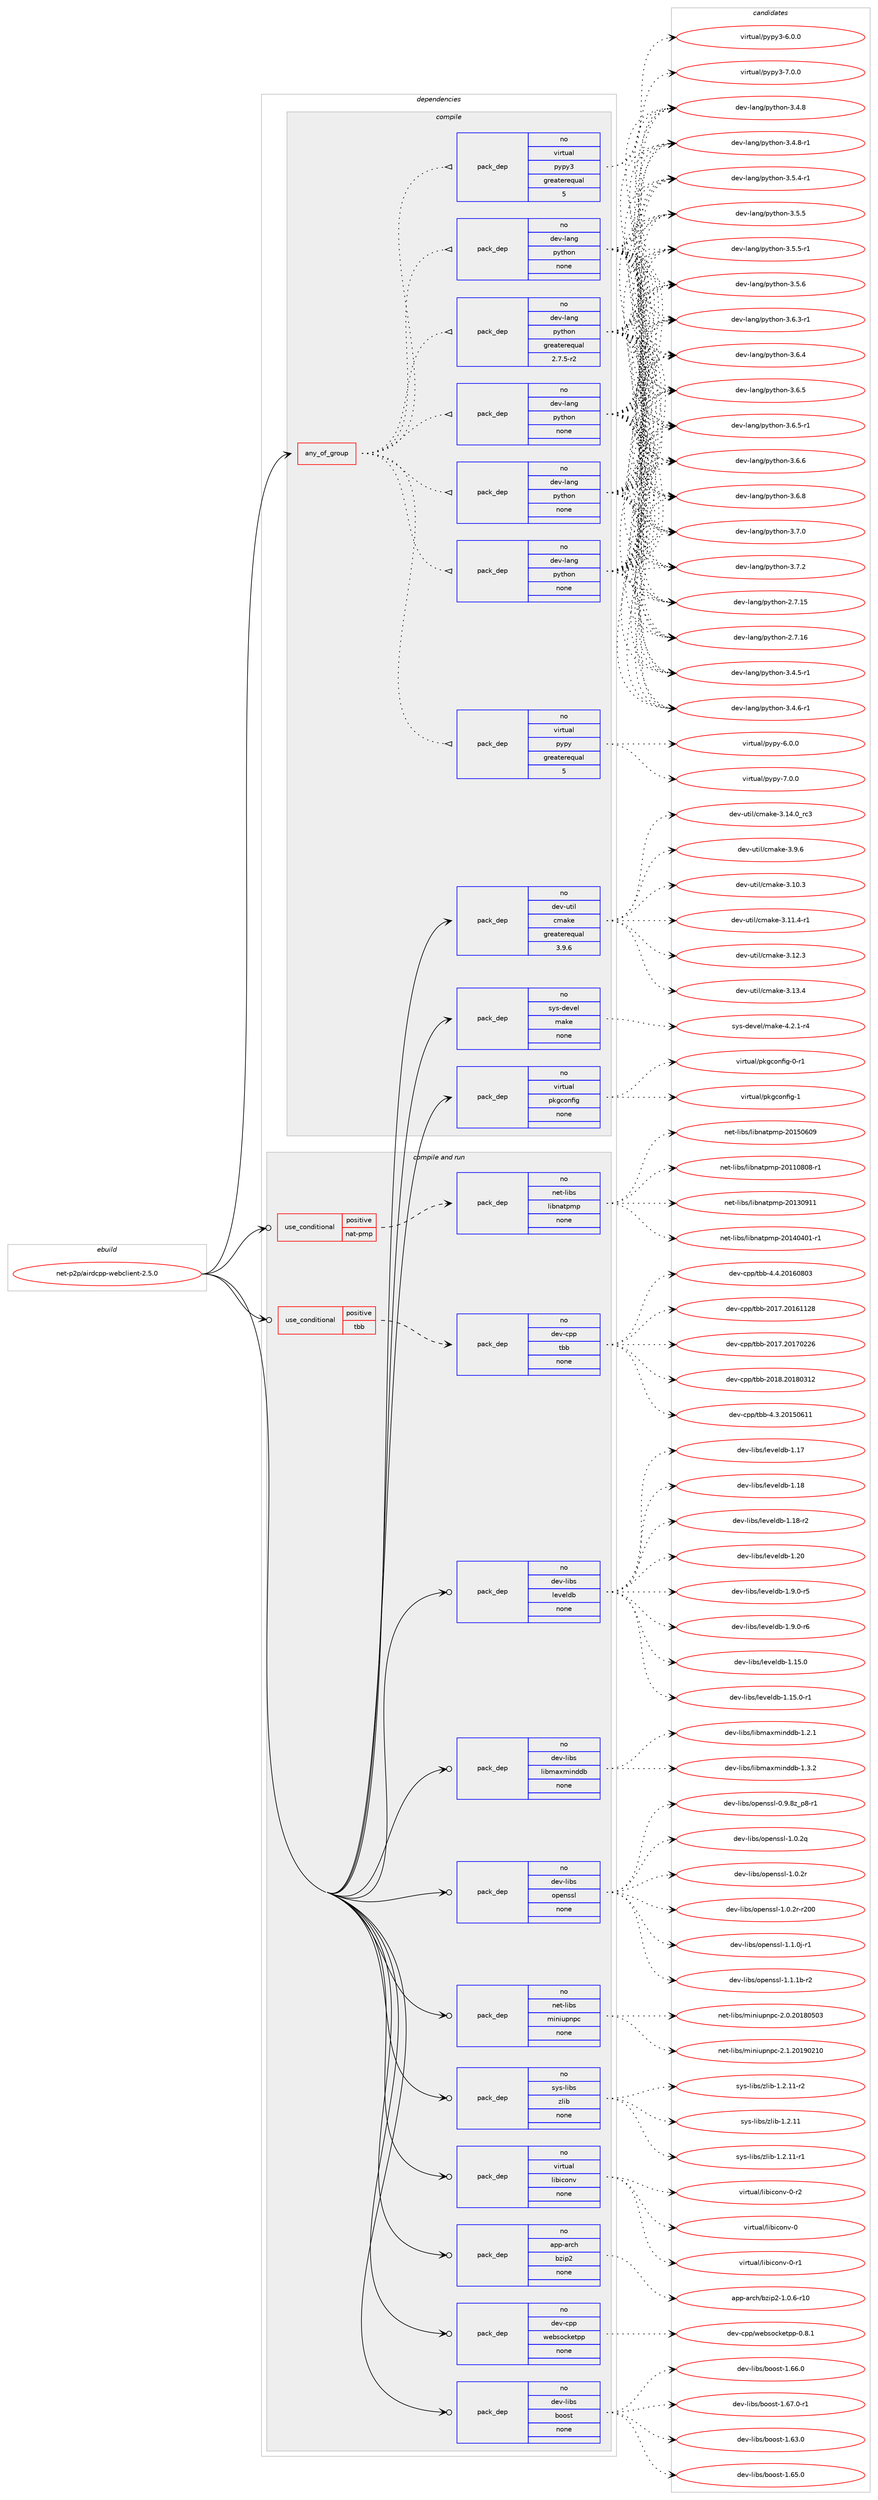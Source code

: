 digraph prolog {

# *************
# Graph options
# *************

newrank=true;
concentrate=true;
compound=true;
graph [rankdir=LR,fontname=Helvetica,fontsize=10,ranksep=1.5];#, ranksep=2.5, nodesep=0.2];
edge  [arrowhead=vee];
node  [fontname=Helvetica,fontsize=10];

# **********
# The ebuild
# **********

subgraph cluster_leftcol {
color=gray;
rank=same;
label=<<i>ebuild</i>>;
id [label="net-p2p/airdcpp-webclient-2.5.0", color=red, width=4, href="../net-p2p/airdcpp-webclient-2.5.0.svg"];
}

# ****************
# The dependencies
# ****************

subgraph cluster_midcol {
color=gray;
label=<<i>dependencies</i>>;
subgraph cluster_compile {
fillcolor="#eeeeee";
style=filled;
label=<<i>compile</i>>;
subgraph any26532 {
dependency1674932 [label=<<TABLE BORDER="0" CELLBORDER="1" CELLSPACING="0" CELLPADDING="4"><TR><TD CELLPADDING="10">any_of_group</TD></TR></TABLE>>, shape=none, color=red];subgraph pack1197685 {
dependency1674933 [label=<<TABLE BORDER="0" CELLBORDER="1" CELLSPACING="0" CELLPADDING="4" WIDTH="220"><TR><TD ROWSPAN="6" CELLPADDING="30">pack_dep</TD></TR><TR><TD WIDTH="110">no</TD></TR><TR><TD>dev-lang</TD></TR><TR><TD>python</TD></TR><TR><TD>none</TD></TR><TR><TD></TD></TR></TABLE>>, shape=none, color=blue];
}
dependency1674932:e -> dependency1674933:w [weight=20,style="dotted",arrowhead="oinv"];
subgraph pack1197686 {
dependency1674934 [label=<<TABLE BORDER="0" CELLBORDER="1" CELLSPACING="0" CELLPADDING="4" WIDTH="220"><TR><TD ROWSPAN="6" CELLPADDING="30">pack_dep</TD></TR><TR><TD WIDTH="110">no</TD></TR><TR><TD>dev-lang</TD></TR><TR><TD>python</TD></TR><TR><TD>none</TD></TR><TR><TD></TD></TR></TABLE>>, shape=none, color=blue];
}
dependency1674932:e -> dependency1674934:w [weight=20,style="dotted",arrowhead="oinv"];
subgraph pack1197687 {
dependency1674935 [label=<<TABLE BORDER="0" CELLBORDER="1" CELLSPACING="0" CELLPADDING="4" WIDTH="220"><TR><TD ROWSPAN="6" CELLPADDING="30">pack_dep</TD></TR><TR><TD WIDTH="110">no</TD></TR><TR><TD>dev-lang</TD></TR><TR><TD>python</TD></TR><TR><TD>none</TD></TR><TR><TD></TD></TR></TABLE>>, shape=none, color=blue];
}
dependency1674932:e -> dependency1674935:w [weight=20,style="dotted",arrowhead="oinv"];
subgraph pack1197688 {
dependency1674936 [label=<<TABLE BORDER="0" CELLBORDER="1" CELLSPACING="0" CELLPADDING="4" WIDTH="220"><TR><TD ROWSPAN="6" CELLPADDING="30">pack_dep</TD></TR><TR><TD WIDTH="110">no</TD></TR><TR><TD>dev-lang</TD></TR><TR><TD>python</TD></TR><TR><TD>none</TD></TR><TR><TD></TD></TR></TABLE>>, shape=none, color=blue];
}
dependency1674932:e -> dependency1674936:w [weight=20,style="dotted",arrowhead="oinv"];
subgraph pack1197689 {
dependency1674937 [label=<<TABLE BORDER="0" CELLBORDER="1" CELLSPACING="0" CELLPADDING="4" WIDTH="220"><TR><TD ROWSPAN="6" CELLPADDING="30">pack_dep</TD></TR><TR><TD WIDTH="110">no</TD></TR><TR><TD>dev-lang</TD></TR><TR><TD>python</TD></TR><TR><TD>greaterequal</TD></TR><TR><TD>2.7.5-r2</TD></TR></TABLE>>, shape=none, color=blue];
}
dependency1674932:e -> dependency1674937:w [weight=20,style="dotted",arrowhead="oinv"];
subgraph pack1197690 {
dependency1674938 [label=<<TABLE BORDER="0" CELLBORDER="1" CELLSPACING="0" CELLPADDING="4" WIDTH="220"><TR><TD ROWSPAN="6" CELLPADDING="30">pack_dep</TD></TR><TR><TD WIDTH="110">no</TD></TR><TR><TD>virtual</TD></TR><TR><TD>pypy3</TD></TR><TR><TD>greaterequal</TD></TR><TR><TD>5</TD></TR></TABLE>>, shape=none, color=blue];
}
dependency1674932:e -> dependency1674938:w [weight=20,style="dotted",arrowhead="oinv"];
subgraph pack1197691 {
dependency1674939 [label=<<TABLE BORDER="0" CELLBORDER="1" CELLSPACING="0" CELLPADDING="4" WIDTH="220"><TR><TD ROWSPAN="6" CELLPADDING="30">pack_dep</TD></TR><TR><TD WIDTH="110">no</TD></TR><TR><TD>virtual</TD></TR><TR><TD>pypy</TD></TR><TR><TD>greaterequal</TD></TR><TR><TD>5</TD></TR></TABLE>>, shape=none, color=blue];
}
dependency1674932:e -> dependency1674939:w [weight=20,style="dotted",arrowhead="oinv"];
}
id:e -> dependency1674932:w [weight=20,style="solid",arrowhead="vee"];
subgraph pack1197692 {
dependency1674940 [label=<<TABLE BORDER="0" CELLBORDER="1" CELLSPACING="0" CELLPADDING="4" WIDTH="220"><TR><TD ROWSPAN="6" CELLPADDING="30">pack_dep</TD></TR><TR><TD WIDTH="110">no</TD></TR><TR><TD>dev-util</TD></TR><TR><TD>cmake</TD></TR><TR><TD>greaterequal</TD></TR><TR><TD>3.9.6</TD></TR></TABLE>>, shape=none, color=blue];
}
id:e -> dependency1674940:w [weight=20,style="solid",arrowhead="vee"];
subgraph pack1197693 {
dependency1674941 [label=<<TABLE BORDER="0" CELLBORDER="1" CELLSPACING="0" CELLPADDING="4" WIDTH="220"><TR><TD ROWSPAN="6" CELLPADDING="30">pack_dep</TD></TR><TR><TD WIDTH="110">no</TD></TR><TR><TD>sys-devel</TD></TR><TR><TD>make</TD></TR><TR><TD>none</TD></TR><TR><TD></TD></TR></TABLE>>, shape=none, color=blue];
}
id:e -> dependency1674941:w [weight=20,style="solid",arrowhead="vee"];
subgraph pack1197694 {
dependency1674942 [label=<<TABLE BORDER="0" CELLBORDER="1" CELLSPACING="0" CELLPADDING="4" WIDTH="220"><TR><TD ROWSPAN="6" CELLPADDING="30">pack_dep</TD></TR><TR><TD WIDTH="110">no</TD></TR><TR><TD>virtual</TD></TR><TR><TD>pkgconfig</TD></TR><TR><TD>none</TD></TR><TR><TD></TD></TR></TABLE>>, shape=none, color=blue];
}
id:e -> dependency1674942:w [weight=20,style="solid",arrowhead="vee"];
}
subgraph cluster_compileandrun {
fillcolor="#eeeeee";
style=filled;
label=<<i>compile and run</i>>;
subgraph cond449885 {
dependency1674943 [label=<<TABLE BORDER="0" CELLBORDER="1" CELLSPACING="0" CELLPADDING="4"><TR><TD ROWSPAN="3" CELLPADDING="10">use_conditional</TD></TR><TR><TD>positive</TD></TR><TR><TD>nat-pmp</TD></TR></TABLE>>, shape=none, color=red];
subgraph pack1197695 {
dependency1674944 [label=<<TABLE BORDER="0" CELLBORDER="1" CELLSPACING="0" CELLPADDING="4" WIDTH="220"><TR><TD ROWSPAN="6" CELLPADDING="30">pack_dep</TD></TR><TR><TD WIDTH="110">no</TD></TR><TR><TD>net-libs</TD></TR><TR><TD>libnatpmp</TD></TR><TR><TD>none</TD></TR><TR><TD></TD></TR></TABLE>>, shape=none, color=blue];
}
dependency1674943:e -> dependency1674944:w [weight=20,style="dashed",arrowhead="vee"];
}
id:e -> dependency1674943:w [weight=20,style="solid",arrowhead="odotvee"];
subgraph cond449886 {
dependency1674945 [label=<<TABLE BORDER="0" CELLBORDER="1" CELLSPACING="0" CELLPADDING="4"><TR><TD ROWSPAN="3" CELLPADDING="10">use_conditional</TD></TR><TR><TD>positive</TD></TR><TR><TD>tbb</TD></TR></TABLE>>, shape=none, color=red];
subgraph pack1197696 {
dependency1674946 [label=<<TABLE BORDER="0" CELLBORDER="1" CELLSPACING="0" CELLPADDING="4" WIDTH="220"><TR><TD ROWSPAN="6" CELLPADDING="30">pack_dep</TD></TR><TR><TD WIDTH="110">no</TD></TR><TR><TD>dev-cpp</TD></TR><TR><TD>tbb</TD></TR><TR><TD>none</TD></TR><TR><TD></TD></TR></TABLE>>, shape=none, color=blue];
}
dependency1674945:e -> dependency1674946:w [weight=20,style="dashed",arrowhead="vee"];
}
id:e -> dependency1674945:w [weight=20,style="solid",arrowhead="odotvee"];
subgraph pack1197697 {
dependency1674947 [label=<<TABLE BORDER="0" CELLBORDER="1" CELLSPACING="0" CELLPADDING="4" WIDTH="220"><TR><TD ROWSPAN="6" CELLPADDING="30">pack_dep</TD></TR><TR><TD WIDTH="110">no</TD></TR><TR><TD>app-arch</TD></TR><TR><TD>bzip2</TD></TR><TR><TD>none</TD></TR><TR><TD></TD></TR></TABLE>>, shape=none, color=blue];
}
id:e -> dependency1674947:w [weight=20,style="solid",arrowhead="odotvee"];
subgraph pack1197698 {
dependency1674948 [label=<<TABLE BORDER="0" CELLBORDER="1" CELLSPACING="0" CELLPADDING="4" WIDTH="220"><TR><TD ROWSPAN="6" CELLPADDING="30">pack_dep</TD></TR><TR><TD WIDTH="110">no</TD></TR><TR><TD>dev-cpp</TD></TR><TR><TD>websocketpp</TD></TR><TR><TD>none</TD></TR><TR><TD></TD></TR></TABLE>>, shape=none, color=blue];
}
id:e -> dependency1674948:w [weight=20,style="solid",arrowhead="odotvee"];
subgraph pack1197699 {
dependency1674949 [label=<<TABLE BORDER="0" CELLBORDER="1" CELLSPACING="0" CELLPADDING="4" WIDTH="220"><TR><TD ROWSPAN="6" CELLPADDING="30">pack_dep</TD></TR><TR><TD WIDTH="110">no</TD></TR><TR><TD>dev-libs</TD></TR><TR><TD>boost</TD></TR><TR><TD>none</TD></TR><TR><TD></TD></TR></TABLE>>, shape=none, color=blue];
}
id:e -> dependency1674949:w [weight=20,style="solid",arrowhead="odotvee"];
subgraph pack1197700 {
dependency1674950 [label=<<TABLE BORDER="0" CELLBORDER="1" CELLSPACING="0" CELLPADDING="4" WIDTH="220"><TR><TD ROWSPAN="6" CELLPADDING="30">pack_dep</TD></TR><TR><TD WIDTH="110">no</TD></TR><TR><TD>dev-libs</TD></TR><TR><TD>leveldb</TD></TR><TR><TD>none</TD></TR><TR><TD></TD></TR></TABLE>>, shape=none, color=blue];
}
id:e -> dependency1674950:w [weight=20,style="solid",arrowhead="odotvee"];
subgraph pack1197701 {
dependency1674951 [label=<<TABLE BORDER="0" CELLBORDER="1" CELLSPACING="0" CELLPADDING="4" WIDTH="220"><TR><TD ROWSPAN="6" CELLPADDING="30">pack_dep</TD></TR><TR><TD WIDTH="110">no</TD></TR><TR><TD>dev-libs</TD></TR><TR><TD>libmaxminddb</TD></TR><TR><TD>none</TD></TR><TR><TD></TD></TR></TABLE>>, shape=none, color=blue];
}
id:e -> dependency1674951:w [weight=20,style="solid",arrowhead="odotvee"];
subgraph pack1197702 {
dependency1674952 [label=<<TABLE BORDER="0" CELLBORDER="1" CELLSPACING="0" CELLPADDING="4" WIDTH="220"><TR><TD ROWSPAN="6" CELLPADDING="30">pack_dep</TD></TR><TR><TD WIDTH="110">no</TD></TR><TR><TD>dev-libs</TD></TR><TR><TD>openssl</TD></TR><TR><TD>none</TD></TR><TR><TD></TD></TR></TABLE>>, shape=none, color=blue];
}
id:e -> dependency1674952:w [weight=20,style="solid",arrowhead="odotvee"];
subgraph pack1197703 {
dependency1674953 [label=<<TABLE BORDER="0" CELLBORDER="1" CELLSPACING="0" CELLPADDING="4" WIDTH="220"><TR><TD ROWSPAN="6" CELLPADDING="30">pack_dep</TD></TR><TR><TD WIDTH="110">no</TD></TR><TR><TD>net-libs</TD></TR><TR><TD>miniupnpc</TD></TR><TR><TD>none</TD></TR><TR><TD></TD></TR></TABLE>>, shape=none, color=blue];
}
id:e -> dependency1674953:w [weight=20,style="solid",arrowhead="odotvee"];
subgraph pack1197704 {
dependency1674954 [label=<<TABLE BORDER="0" CELLBORDER="1" CELLSPACING="0" CELLPADDING="4" WIDTH="220"><TR><TD ROWSPAN="6" CELLPADDING="30">pack_dep</TD></TR><TR><TD WIDTH="110">no</TD></TR><TR><TD>sys-libs</TD></TR><TR><TD>zlib</TD></TR><TR><TD>none</TD></TR><TR><TD></TD></TR></TABLE>>, shape=none, color=blue];
}
id:e -> dependency1674954:w [weight=20,style="solid",arrowhead="odotvee"];
subgraph pack1197705 {
dependency1674955 [label=<<TABLE BORDER="0" CELLBORDER="1" CELLSPACING="0" CELLPADDING="4" WIDTH="220"><TR><TD ROWSPAN="6" CELLPADDING="30">pack_dep</TD></TR><TR><TD WIDTH="110">no</TD></TR><TR><TD>virtual</TD></TR><TR><TD>libiconv</TD></TR><TR><TD>none</TD></TR><TR><TD></TD></TR></TABLE>>, shape=none, color=blue];
}
id:e -> dependency1674955:w [weight=20,style="solid",arrowhead="odotvee"];
}
subgraph cluster_run {
fillcolor="#eeeeee";
style=filled;
label=<<i>run</i>>;
}
}

# **************
# The candidates
# **************

subgraph cluster_choices {
rank=same;
color=gray;
label=<<i>candidates</i>>;

subgraph choice1197685 {
color=black;
nodesep=1;
choice10010111845108971101034711212111610411111045504655464953 [label="dev-lang/python-2.7.15", color=red, width=4,href="../dev-lang/python-2.7.15.svg"];
choice10010111845108971101034711212111610411111045504655464954 [label="dev-lang/python-2.7.16", color=red, width=4,href="../dev-lang/python-2.7.16.svg"];
choice1001011184510897110103471121211161041111104551465246534511449 [label="dev-lang/python-3.4.5-r1", color=red, width=4,href="../dev-lang/python-3.4.5-r1.svg"];
choice1001011184510897110103471121211161041111104551465246544511449 [label="dev-lang/python-3.4.6-r1", color=red, width=4,href="../dev-lang/python-3.4.6-r1.svg"];
choice100101118451089711010347112121116104111110455146524656 [label="dev-lang/python-3.4.8", color=red, width=4,href="../dev-lang/python-3.4.8.svg"];
choice1001011184510897110103471121211161041111104551465246564511449 [label="dev-lang/python-3.4.8-r1", color=red, width=4,href="../dev-lang/python-3.4.8-r1.svg"];
choice1001011184510897110103471121211161041111104551465346524511449 [label="dev-lang/python-3.5.4-r1", color=red, width=4,href="../dev-lang/python-3.5.4-r1.svg"];
choice100101118451089711010347112121116104111110455146534653 [label="dev-lang/python-3.5.5", color=red, width=4,href="../dev-lang/python-3.5.5.svg"];
choice1001011184510897110103471121211161041111104551465346534511449 [label="dev-lang/python-3.5.5-r1", color=red, width=4,href="../dev-lang/python-3.5.5-r1.svg"];
choice100101118451089711010347112121116104111110455146534654 [label="dev-lang/python-3.5.6", color=red, width=4,href="../dev-lang/python-3.5.6.svg"];
choice1001011184510897110103471121211161041111104551465446514511449 [label="dev-lang/python-3.6.3-r1", color=red, width=4,href="../dev-lang/python-3.6.3-r1.svg"];
choice100101118451089711010347112121116104111110455146544652 [label="dev-lang/python-3.6.4", color=red, width=4,href="../dev-lang/python-3.6.4.svg"];
choice100101118451089711010347112121116104111110455146544653 [label="dev-lang/python-3.6.5", color=red, width=4,href="../dev-lang/python-3.6.5.svg"];
choice1001011184510897110103471121211161041111104551465446534511449 [label="dev-lang/python-3.6.5-r1", color=red, width=4,href="../dev-lang/python-3.6.5-r1.svg"];
choice100101118451089711010347112121116104111110455146544654 [label="dev-lang/python-3.6.6", color=red, width=4,href="../dev-lang/python-3.6.6.svg"];
choice100101118451089711010347112121116104111110455146544656 [label="dev-lang/python-3.6.8", color=red, width=4,href="../dev-lang/python-3.6.8.svg"];
choice100101118451089711010347112121116104111110455146554648 [label="dev-lang/python-3.7.0", color=red, width=4,href="../dev-lang/python-3.7.0.svg"];
choice100101118451089711010347112121116104111110455146554650 [label="dev-lang/python-3.7.2", color=red, width=4,href="../dev-lang/python-3.7.2.svg"];
dependency1674933:e -> choice10010111845108971101034711212111610411111045504655464953:w [style=dotted,weight="100"];
dependency1674933:e -> choice10010111845108971101034711212111610411111045504655464954:w [style=dotted,weight="100"];
dependency1674933:e -> choice1001011184510897110103471121211161041111104551465246534511449:w [style=dotted,weight="100"];
dependency1674933:e -> choice1001011184510897110103471121211161041111104551465246544511449:w [style=dotted,weight="100"];
dependency1674933:e -> choice100101118451089711010347112121116104111110455146524656:w [style=dotted,weight="100"];
dependency1674933:e -> choice1001011184510897110103471121211161041111104551465246564511449:w [style=dotted,weight="100"];
dependency1674933:e -> choice1001011184510897110103471121211161041111104551465346524511449:w [style=dotted,weight="100"];
dependency1674933:e -> choice100101118451089711010347112121116104111110455146534653:w [style=dotted,weight="100"];
dependency1674933:e -> choice1001011184510897110103471121211161041111104551465346534511449:w [style=dotted,weight="100"];
dependency1674933:e -> choice100101118451089711010347112121116104111110455146534654:w [style=dotted,weight="100"];
dependency1674933:e -> choice1001011184510897110103471121211161041111104551465446514511449:w [style=dotted,weight="100"];
dependency1674933:e -> choice100101118451089711010347112121116104111110455146544652:w [style=dotted,weight="100"];
dependency1674933:e -> choice100101118451089711010347112121116104111110455146544653:w [style=dotted,weight="100"];
dependency1674933:e -> choice1001011184510897110103471121211161041111104551465446534511449:w [style=dotted,weight="100"];
dependency1674933:e -> choice100101118451089711010347112121116104111110455146544654:w [style=dotted,weight="100"];
dependency1674933:e -> choice100101118451089711010347112121116104111110455146544656:w [style=dotted,weight="100"];
dependency1674933:e -> choice100101118451089711010347112121116104111110455146554648:w [style=dotted,weight="100"];
dependency1674933:e -> choice100101118451089711010347112121116104111110455146554650:w [style=dotted,weight="100"];
}
subgraph choice1197686 {
color=black;
nodesep=1;
choice10010111845108971101034711212111610411111045504655464953 [label="dev-lang/python-2.7.15", color=red, width=4,href="../dev-lang/python-2.7.15.svg"];
choice10010111845108971101034711212111610411111045504655464954 [label="dev-lang/python-2.7.16", color=red, width=4,href="../dev-lang/python-2.7.16.svg"];
choice1001011184510897110103471121211161041111104551465246534511449 [label="dev-lang/python-3.4.5-r1", color=red, width=4,href="../dev-lang/python-3.4.5-r1.svg"];
choice1001011184510897110103471121211161041111104551465246544511449 [label="dev-lang/python-3.4.6-r1", color=red, width=4,href="../dev-lang/python-3.4.6-r1.svg"];
choice100101118451089711010347112121116104111110455146524656 [label="dev-lang/python-3.4.8", color=red, width=4,href="../dev-lang/python-3.4.8.svg"];
choice1001011184510897110103471121211161041111104551465246564511449 [label="dev-lang/python-3.4.8-r1", color=red, width=4,href="../dev-lang/python-3.4.8-r1.svg"];
choice1001011184510897110103471121211161041111104551465346524511449 [label="dev-lang/python-3.5.4-r1", color=red, width=4,href="../dev-lang/python-3.5.4-r1.svg"];
choice100101118451089711010347112121116104111110455146534653 [label="dev-lang/python-3.5.5", color=red, width=4,href="../dev-lang/python-3.5.5.svg"];
choice1001011184510897110103471121211161041111104551465346534511449 [label="dev-lang/python-3.5.5-r1", color=red, width=4,href="../dev-lang/python-3.5.5-r1.svg"];
choice100101118451089711010347112121116104111110455146534654 [label="dev-lang/python-3.5.6", color=red, width=4,href="../dev-lang/python-3.5.6.svg"];
choice1001011184510897110103471121211161041111104551465446514511449 [label="dev-lang/python-3.6.3-r1", color=red, width=4,href="../dev-lang/python-3.6.3-r1.svg"];
choice100101118451089711010347112121116104111110455146544652 [label="dev-lang/python-3.6.4", color=red, width=4,href="../dev-lang/python-3.6.4.svg"];
choice100101118451089711010347112121116104111110455146544653 [label="dev-lang/python-3.6.5", color=red, width=4,href="../dev-lang/python-3.6.5.svg"];
choice1001011184510897110103471121211161041111104551465446534511449 [label="dev-lang/python-3.6.5-r1", color=red, width=4,href="../dev-lang/python-3.6.5-r1.svg"];
choice100101118451089711010347112121116104111110455146544654 [label="dev-lang/python-3.6.6", color=red, width=4,href="../dev-lang/python-3.6.6.svg"];
choice100101118451089711010347112121116104111110455146544656 [label="dev-lang/python-3.6.8", color=red, width=4,href="../dev-lang/python-3.6.8.svg"];
choice100101118451089711010347112121116104111110455146554648 [label="dev-lang/python-3.7.0", color=red, width=4,href="../dev-lang/python-3.7.0.svg"];
choice100101118451089711010347112121116104111110455146554650 [label="dev-lang/python-3.7.2", color=red, width=4,href="../dev-lang/python-3.7.2.svg"];
dependency1674934:e -> choice10010111845108971101034711212111610411111045504655464953:w [style=dotted,weight="100"];
dependency1674934:e -> choice10010111845108971101034711212111610411111045504655464954:w [style=dotted,weight="100"];
dependency1674934:e -> choice1001011184510897110103471121211161041111104551465246534511449:w [style=dotted,weight="100"];
dependency1674934:e -> choice1001011184510897110103471121211161041111104551465246544511449:w [style=dotted,weight="100"];
dependency1674934:e -> choice100101118451089711010347112121116104111110455146524656:w [style=dotted,weight="100"];
dependency1674934:e -> choice1001011184510897110103471121211161041111104551465246564511449:w [style=dotted,weight="100"];
dependency1674934:e -> choice1001011184510897110103471121211161041111104551465346524511449:w [style=dotted,weight="100"];
dependency1674934:e -> choice100101118451089711010347112121116104111110455146534653:w [style=dotted,weight="100"];
dependency1674934:e -> choice1001011184510897110103471121211161041111104551465346534511449:w [style=dotted,weight="100"];
dependency1674934:e -> choice100101118451089711010347112121116104111110455146534654:w [style=dotted,weight="100"];
dependency1674934:e -> choice1001011184510897110103471121211161041111104551465446514511449:w [style=dotted,weight="100"];
dependency1674934:e -> choice100101118451089711010347112121116104111110455146544652:w [style=dotted,weight="100"];
dependency1674934:e -> choice100101118451089711010347112121116104111110455146544653:w [style=dotted,weight="100"];
dependency1674934:e -> choice1001011184510897110103471121211161041111104551465446534511449:w [style=dotted,weight="100"];
dependency1674934:e -> choice100101118451089711010347112121116104111110455146544654:w [style=dotted,weight="100"];
dependency1674934:e -> choice100101118451089711010347112121116104111110455146544656:w [style=dotted,weight="100"];
dependency1674934:e -> choice100101118451089711010347112121116104111110455146554648:w [style=dotted,weight="100"];
dependency1674934:e -> choice100101118451089711010347112121116104111110455146554650:w [style=dotted,weight="100"];
}
subgraph choice1197687 {
color=black;
nodesep=1;
choice10010111845108971101034711212111610411111045504655464953 [label="dev-lang/python-2.7.15", color=red, width=4,href="../dev-lang/python-2.7.15.svg"];
choice10010111845108971101034711212111610411111045504655464954 [label="dev-lang/python-2.7.16", color=red, width=4,href="../dev-lang/python-2.7.16.svg"];
choice1001011184510897110103471121211161041111104551465246534511449 [label="dev-lang/python-3.4.5-r1", color=red, width=4,href="../dev-lang/python-3.4.5-r1.svg"];
choice1001011184510897110103471121211161041111104551465246544511449 [label="dev-lang/python-3.4.6-r1", color=red, width=4,href="../dev-lang/python-3.4.6-r1.svg"];
choice100101118451089711010347112121116104111110455146524656 [label="dev-lang/python-3.4.8", color=red, width=4,href="../dev-lang/python-3.4.8.svg"];
choice1001011184510897110103471121211161041111104551465246564511449 [label="dev-lang/python-3.4.8-r1", color=red, width=4,href="../dev-lang/python-3.4.8-r1.svg"];
choice1001011184510897110103471121211161041111104551465346524511449 [label="dev-lang/python-3.5.4-r1", color=red, width=4,href="../dev-lang/python-3.5.4-r1.svg"];
choice100101118451089711010347112121116104111110455146534653 [label="dev-lang/python-3.5.5", color=red, width=4,href="../dev-lang/python-3.5.5.svg"];
choice1001011184510897110103471121211161041111104551465346534511449 [label="dev-lang/python-3.5.5-r1", color=red, width=4,href="../dev-lang/python-3.5.5-r1.svg"];
choice100101118451089711010347112121116104111110455146534654 [label="dev-lang/python-3.5.6", color=red, width=4,href="../dev-lang/python-3.5.6.svg"];
choice1001011184510897110103471121211161041111104551465446514511449 [label="dev-lang/python-3.6.3-r1", color=red, width=4,href="../dev-lang/python-3.6.3-r1.svg"];
choice100101118451089711010347112121116104111110455146544652 [label="dev-lang/python-3.6.4", color=red, width=4,href="../dev-lang/python-3.6.4.svg"];
choice100101118451089711010347112121116104111110455146544653 [label="dev-lang/python-3.6.5", color=red, width=4,href="../dev-lang/python-3.6.5.svg"];
choice1001011184510897110103471121211161041111104551465446534511449 [label="dev-lang/python-3.6.5-r1", color=red, width=4,href="../dev-lang/python-3.6.5-r1.svg"];
choice100101118451089711010347112121116104111110455146544654 [label="dev-lang/python-3.6.6", color=red, width=4,href="../dev-lang/python-3.6.6.svg"];
choice100101118451089711010347112121116104111110455146544656 [label="dev-lang/python-3.6.8", color=red, width=4,href="../dev-lang/python-3.6.8.svg"];
choice100101118451089711010347112121116104111110455146554648 [label="dev-lang/python-3.7.0", color=red, width=4,href="../dev-lang/python-3.7.0.svg"];
choice100101118451089711010347112121116104111110455146554650 [label="dev-lang/python-3.7.2", color=red, width=4,href="../dev-lang/python-3.7.2.svg"];
dependency1674935:e -> choice10010111845108971101034711212111610411111045504655464953:w [style=dotted,weight="100"];
dependency1674935:e -> choice10010111845108971101034711212111610411111045504655464954:w [style=dotted,weight="100"];
dependency1674935:e -> choice1001011184510897110103471121211161041111104551465246534511449:w [style=dotted,weight="100"];
dependency1674935:e -> choice1001011184510897110103471121211161041111104551465246544511449:w [style=dotted,weight="100"];
dependency1674935:e -> choice100101118451089711010347112121116104111110455146524656:w [style=dotted,weight="100"];
dependency1674935:e -> choice1001011184510897110103471121211161041111104551465246564511449:w [style=dotted,weight="100"];
dependency1674935:e -> choice1001011184510897110103471121211161041111104551465346524511449:w [style=dotted,weight="100"];
dependency1674935:e -> choice100101118451089711010347112121116104111110455146534653:w [style=dotted,weight="100"];
dependency1674935:e -> choice1001011184510897110103471121211161041111104551465346534511449:w [style=dotted,weight="100"];
dependency1674935:e -> choice100101118451089711010347112121116104111110455146534654:w [style=dotted,weight="100"];
dependency1674935:e -> choice1001011184510897110103471121211161041111104551465446514511449:w [style=dotted,weight="100"];
dependency1674935:e -> choice100101118451089711010347112121116104111110455146544652:w [style=dotted,weight="100"];
dependency1674935:e -> choice100101118451089711010347112121116104111110455146544653:w [style=dotted,weight="100"];
dependency1674935:e -> choice1001011184510897110103471121211161041111104551465446534511449:w [style=dotted,weight="100"];
dependency1674935:e -> choice100101118451089711010347112121116104111110455146544654:w [style=dotted,weight="100"];
dependency1674935:e -> choice100101118451089711010347112121116104111110455146544656:w [style=dotted,weight="100"];
dependency1674935:e -> choice100101118451089711010347112121116104111110455146554648:w [style=dotted,weight="100"];
dependency1674935:e -> choice100101118451089711010347112121116104111110455146554650:w [style=dotted,weight="100"];
}
subgraph choice1197688 {
color=black;
nodesep=1;
choice10010111845108971101034711212111610411111045504655464953 [label="dev-lang/python-2.7.15", color=red, width=4,href="../dev-lang/python-2.7.15.svg"];
choice10010111845108971101034711212111610411111045504655464954 [label="dev-lang/python-2.7.16", color=red, width=4,href="../dev-lang/python-2.7.16.svg"];
choice1001011184510897110103471121211161041111104551465246534511449 [label="dev-lang/python-3.4.5-r1", color=red, width=4,href="../dev-lang/python-3.4.5-r1.svg"];
choice1001011184510897110103471121211161041111104551465246544511449 [label="dev-lang/python-3.4.6-r1", color=red, width=4,href="../dev-lang/python-3.4.6-r1.svg"];
choice100101118451089711010347112121116104111110455146524656 [label="dev-lang/python-3.4.8", color=red, width=4,href="../dev-lang/python-3.4.8.svg"];
choice1001011184510897110103471121211161041111104551465246564511449 [label="dev-lang/python-3.4.8-r1", color=red, width=4,href="../dev-lang/python-3.4.8-r1.svg"];
choice1001011184510897110103471121211161041111104551465346524511449 [label="dev-lang/python-3.5.4-r1", color=red, width=4,href="../dev-lang/python-3.5.4-r1.svg"];
choice100101118451089711010347112121116104111110455146534653 [label="dev-lang/python-3.5.5", color=red, width=4,href="../dev-lang/python-3.5.5.svg"];
choice1001011184510897110103471121211161041111104551465346534511449 [label="dev-lang/python-3.5.5-r1", color=red, width=4,href="../dev-lang/python-3.5.5-r1.svg"];
choice100101118451089711010347112121116104111110455146534654 [label="dev-lang/python-3.5.6", color=red, width=4,href="../dev-lang/python-3.5.6.svg"];
choice1001011184510897110103471121211161041111104551465446514511449 [label="dev-lang/python-3.6.3-r1", color=red, width=4,href="../dev-lang/python-3.6.3-r1.svg"];
choice100101118451089711010347112121116104111110455146544652 [label="dev-lang/python-3.6.4", color=red, width=4,href="../dev-lang/python-3.6.4.svg"];
choice100101118451089711010347112121116104111110455146544653 [label="dev-lang/python-3.6.5", color=red, width=4,href="../dev-lang/python-3.6.5.svg"];
choice1001011184510897110103471121211161041111104551465446534511449 [label="dev-lang/python-3.6.5-r1", color=red, width=4,href="../dev-lang/python-3.6.5-r1.svg"];
choice100101118451089711010347112121116104111110455146544654 [label="dev-lang/python-3.6.6", color=red, width=4,href="../dev-lang/python-3.6.6.svg"];
choice100101118451089711010347112121116104111110455146544656 [label="dev-lang/python-3.6.8", color=red, width=4,href="../dev-lang/python-3.6.8.svg"];
choice100101118451089711010347112121116104111110455146554648 [label="dev-lang/python-3.7.0", color=red, width=4,href="../dev-lang/python-3.7.0.svg"];
choice100101118451089711010347112121116104111110455146554650 [label="dev-lang/python-3.7.2", color=red, width=4,href="../dev-lang/python-3.7.2.svg"];
dependency1674936:e -> choice10010111845108971101034711212111610411111045504655464953:w [style=dotted,weight="100"];
dependency1674936:e -> choice10010111845108971101034711212111610411111045504655464954:w [style=dotted,weight="100"];
dependency1674936:e -> choice1001011184510897110103471121211161041111104551465246534511449:w [style=dotted,weight="100"];
dependency1674936:e -> choice1001011184510897110103471121211161041111104551465246544511449:w [style=dotted,weight="100"];
dependency1674936:e -> choice100101118451089711010347112121116104111110455146524656:w [style=dotted,weight="100"];
dependency1674936:e -> choice1001011184510897110103471121211161041111104551465246564511449:w [style=dotted,weight="100"];
dependency1674936:e -> choice1001011184510897110103471121211161041111104551465346524511449:w [style=dotted,weight="100"];
dependency1674936:e -> choice100101118451089711010347112121116104111110455146534653:w [style=dotted,weight="100"];
dependency1674936:e -> choice1001011184510897110103471121211161041111104551465346534511449:w [style=dotted,weight="100"];
dependency1674936:e -> choice100101118451089711010347112121116104111110455146534654:w [style=dotted,weight="100"];
dependency1674936:e -> choice1001011184510897110103471121211161041111104551465446514511449:w [style=dotted,weight="100"];
dependency1674936:e -> choice100101118451089711010347112121116104111110455146544652:w [style=dotted,weight="100"];
dependency1674936:e -> choice100101118451089711010347112121116104111110455146544653:w [style=dotted,weight="100"];
dependency1674936:e -> choice1001011184510897110103471121211161041111104551465446534511449:w [style=dotted,weight="100"];
dependency1674936:e -> choice100101118451089711010347112121116104111110455146544654:w [style=dotted,weight="100"];
dependency1674936:e -> choice100101118451089711010347112121116104111110455146544656:w [style=dotted,weight="100"];
dependency1674936:e -> choice100101118451089711010347112121116104111110455146554648:w [style=dotted,weight="100"];
dependency1674936:e -> choice100101118451089711010347112121116104111110455146554650:w [style=dotted,weight="100"];
}
subgraph choice1197689 {
color=black;
nodesep=1;
choice10010111845108971101034711212111610411111045504655464953 [label="dev-lang/python-2.7.15", color=red, width=4,href="../dev-lang/python-2.7.15.svg"];
choice10010111845108971101034711212111610411111045504655464954 [label="dev-lang/python-2.7.16", color=red, width=4,href="../dev-lang/python-2.7.16.svg"];
choice1001011184510897110103471121211161041111104551465246534511449 [label="dev-lang/python-3.4.5-r1", color=red, width=4,href="../dev-lang/python-3.4.5-r1.svg"];
choice1001011184510897110103471121211161041111104551465246544511449 [label="dev-lang/python-3.4.6-r1", color=red, width=4,href="../dev-lang/python-3.4.6-r1.svg"];
choice100101118451089711010347112121116104111110455146524656 [label="dev-lang/python-3.4.8", color=red, width=4,href="../dev-lang/python-3.4.8.svg"];
choice1001011184510897110103471121211161041111104551465246564511449 [label="dev-lang/python-3.4.8-r1", color=red, width=4,href="../dev-lang/python-3.4.8-r1.svg"];
choice1001011184510897110103471121211161041111104551465346524511449 [label="dev-lang/python-3.5.4-r1", color=red, width=4,href="../dev-lang/python-3.5.4-r1.svg"];
choice100101118451089711010347112121116104111110455146534653 [label="dev-lang/python-3.5.5", color=red, width=4,href="../dev-lang/python-3.5.5.svg"];
choice1001011184510897110103471121211161041111104551465346534511449 [label="dev-lang/python-3.5.5-r1", color=red, width=4,href="../dev-lang/python-3.5.5-r1.svg"];
choice100101118451089711010347112121116104111110455146534654 [label="dev-lang/python-3.5.6", color=red, width=4,href="../dev-lang/python-3.5.6.svg"];
choice1001011184510897110103471121211161041111104551465446514511449 [label="dev-lang/python-3.6.3-r1", color=red, width=4,href="../dev-lang/python-3.6.3-r1.svg"];
choice100101118451089711010347112121116104111110455146544652 [label="dev-lang/python-3.6.4", color=red, width=4,href="../dev-lang/python-3.6.4.svg"];
choice100101118451089711010347112121116104111110455146544653 [label="dev-lang/python-3.6.5", color=red, width=4,href="../dev-lang/python-3.6.5.svg"];
choice1001011184510897110103471121211161041111104551465446534511449 [label="dev-lang/python-3.6.5-r1", color=red, width=4,href="../dev-lang/python-3.6.5-r1.svg"];
choice100101118451089711010347112121116104111110455146544654 [label="dev-lang/python-3.6.6", color=red, width=4,href="../dev-lang/python-3.6.6.svg"];
choice100101118451089711010347112121116104111110455146544656 [label="dev-lang/python-3.6.8", color=red, width=4,href="../dev-lang/python-3.6.8.svg"];
choice100101118451089711010347112121116104111110455146554648 [label="dev-lang/python-3.7.0", color=red, width=4,href="../dev-lang/python-3.7.0.svg"];
choice100101118451089711010347112121116104111110455146554650 [label="dev-lang/python-3.7.2", color=red, width=4,href="../dev-lang/python-3.7.2.svg"];
dependency1674937:e -> choice10010111845108971101034711212111610411111045504655464953:w [style=dotted,weight="100"];
dependency1674937:e -> choice10010111845108971101034711212111610411111045504655464954:w [style=dotted,weight="100"];
dependency1674937:e -> choice1001011184510897110103471121211161041111104551465246534511449:w [style=dotted,weight="100"];
dependency1674937:e -> choice1001011184510897110103471121211161041111104551465246544511449:w [style=dotted,weight="100"];
dependency1674937:e -> choice100101118451089711010347112121116104111110455146524656:w [style=dotted,weight="100"];
dependency1674937:e -> choice1001011184510897110103471121211161041111104551465246564511449:w [style=dotted,weight="100"];
dependency1674937:e -> choice1001011184510897110103471121211161041111104551465346524511449:w [style=dotted,weight="100"];
dependency1674937:e -> choice100101118451089711010347112121116104111110455146534653:w [style=dotted,weight="100"];
dependency1674937:e -> choice1001011184510897110103471121211161041111104551465346534511449:w [style=dotted,weight="100"];
dependency1674937:e -> choice100101118451089711010347112121116104111110455146534654:w [style=dotted,weight="100"];
dependency1674937:e -> choice1001011184510897110103471121211161041111104551465446514511449:w [style=dotted,weight="100"];
dependency1674937:e -> choice100101118451089711010347112121116104111110455146544652:w [style=dotted,weight="100"];
dependency1674937:e -> choice100101118451089711010347112121116104111110455146544653:w [style=dotted,weight="100"];
dependency1674937:e -> choice1001011184510897110103471121211161041111104551465446534511449:w [style=dotted,weight="100"];
dependency1674937:e -> choice100101118451089711010347112121116104111110455146544654:w [style=dotted,weight="100"];
dependency1674937:e -> choice100101118451089711010347112121116104111110455146544656:w [style=dotted,weight="100"];
dependency1674937:e -> choice100101118451089711010347112121116104111110455146554648:w [style=dotted,weight="100"];
dependency1674937:e -> choice100101118451089711010347112121116104111110455146554650:w [style=dotted,weight="100"];
}
subgraph choice1197690 {
color=black;
nodesep=1;
choice118105114116117971084711212111212151455446484648 [label="virtual/pypy3-6.0.0", color=red, width=4,href="../virtual/pypy3-6.0.0.svg"];
choice118105114116117971084711212111212151455546484648 [label="virtual/pypy3-7.0.0", color=red, width=4,href="../virtual/pypy3-7.0.0.svg"];
dependency1674938:e -> choice118105114116117971084711212111212151455446484648:w [style=dotted,weight="100"];
dependency1674938:e -> choice118105114116117971084711212111212151455546484648:w [style=dotted,weight="100"];
}
subgraph choice1197691 {
color=black;
nodesep=1;
choice1181051141161179710847112121112121455446484648 [label="virtual/pypy-6.0.0", color=red, width=4,href="../virtual/pypy-6.0.0.svg"];
choice1181051141161179710847112121112121455546484648 [label="virtual/pypy-7.0.0", color=red, width=4,href="../virtual/pypy-7.0.0.svg"];
dependency1674939:e -> choice1181051141161179710847112121112121455446484648:w [style=dotted,weight="100"];
dependency1674939:e -> choice1181051141161179710847112121112121455546484648:w [style=dotted,weight="100"];
}
subgraph choice1197692 {
color=black;
nodesep=1;
choice1001011184511711610510847991099710710145514649484651 [label="dev-util/cmake-3.10.3", color=red, width=4,href="../dev-util/cmake-3.10.3.svg"];
choice10010111845117116105108479910997107101455146494946524511449 [label="dev-util/cmake-3.11.4-r1", color=red, width=4,href="../dev-util/cmake-3.11.4-r1.svg"];
choice1001011184511711610510847991099710710145514649504651 [label="dev-util/cmake-3.12.3", color=red, width=4,href="../dev-util/cmake-3.12.3.svg"];
choice1001011184511711610510847991099710710145514649514652 [label="dev-util/cmake-3.13.4", color=red, width=4,href="../dev-util/cmake-3.13.4.svg"];
choice1001011184511711610510847991099710710145514649524648951149951 [label="dev-util/cmake-3.14.0_rc3", color=red, width=4,href="../dev-util/cmake-3.14.0_rc3.svg"];
choice10010111845117116105108479910997107101455146574654 [label="dev-util/cmake-3.9.6", color=red, width=4,href="../dev-util/cmake-3.9.6.svg"];
dependency1674940:e -> choice1001011184511711610510847991099710710145514649484651:w [style=dotted,weight="100"];
dependency1674940:e -> choice10010111845117116105108479910997107101455146494946524511449:w [style=dotted,weight="100"];
dependency1674940:e -> choice1001011184511711610510847991099710710145514649504651:w [style=dotted,weight="100"];
dependency1674940:e -> choice1001011184511711610510847991099710710145514649514652:w [style=dotted,weight="100"];
dependency1674940:e -> choice1001011184511711610510847991099710710145514649524648951149951:w [style=dotted,weight="100"];
dependency1674940:e -> choice10010111845117116105108479910997107101455146574654:w [style=dotted,weight="100"];
}
subgraph choice1197693 {
color=black;
nodesep=1;
choice1151211154510010111810110847109971071014552465046494511452 [label="sys-devel/make-4.2.1-r4", color=red, width=4,href="../sys-devel/make-4.2.1-r4.svg"];
dependency1674941:e -> choice1151211154510010111810110847109971071014552465046494511452:w [style=dotted,weight="100"];
}
subgraph choice1197694 {
color=black;
nodesep=1;
choice11810511411611797108471121071039911111010210510345484511449 [label="virtual/pkgconfig-0-r1", color=red, width=4,href="../virtual/pkgconfig-0-r1.svg"];
choice1181051141161179710847112107103991111101021051034549 [label="virtual/pkgconfig-1", color=red, width=4,href="../virtual/pkgconfig-1.svg"];
dependency1674942:e -> choice11810511411611797108471121071039911111010210510345484511449:w [style=dotted,weight="100"];
dependency1674942:e -> choice1181051141161179710847112107103991111101021051034549:w [style=dotted,weight="100"];
}
subgraph choice1197695 {
color=black;
nodesep=1;
choice11010111645108105981154710810598110971161121091124550484949485648564511449 [label="net-libs/libnatpmp-20110808-r1", color=red, width=4,href="../net-libs/libnatpmp-20110808-r1.svg"];
choice1101011164510810598115471081059811097116112109112455048495148574949 [label="net-libs/libnatpmp-20130911", color=red, width=4,href="../net-libs/libnatpmp-20130911.svg"];
choice11010111645108105981154710810598110971161121091124550484952485248494511449 [label="net-libs/libnatpmp-20140401-r1", color=red, width=4,href="../net-libs/libnatpmp-20140401-r1.svg"];
choice1101011164510810598115471081059811097116112109112455048495348544857 [label="net-libs/libnatpmp-20150609", color=red, width=4,href="../net-libs/libnatpmp-20150609.svg"];
dependency1674944:e -> choice11010111645108105981154710810598110971161121091124550484949485648564511449:w [style=dotted,weight="100"];
dependency1674944:e -> choice1101011164510810598115471081059811097116112109112455048495148574949:w [style=dotted,weight="100"];
dependency1674944:e -> choice11010111645108105981154710810598110971161121091124550484952485248494511449:w [style=dotted,weight="100"];
dependency1674944:e -> choice1101011164510810598115471081059811097116112109112455048495348544857:w [style=dotted,weight="100"];
}
subgraph choice1197696 {
color=black;
nodesep=1;
choice10010111845991121124711698984550484955465048495449495056 [label="dev-cpp/tbb-2017.20161128", color=red, width=4,href="../dev-cpp/tbb-2017.20161128.svg"];
choice10010111845991121124711698984550484955465048495548505054 [label="dev-cpp/tbb-2017.20170226", color=red, width=4,href="../dev-cpp/tbb-2017.20170226.svg"];
choice10010111845991121124711698984550484956465048495648514950 [label="dev-cpp/tbb-2018.20180312", color=red, width=4,href="../dev-cpp/tbb-2018.20180312.svg"];
choice100101118459911211247116989845524651465048495348544949 [label="dev-cpp/tbb-4.3.20150611", color=red, width=4,href="../dev-cpp/tbb-4.3.20150611.svg"];
choice100101118459911211247116989845524652465048495448564851 [label="dev-cpp/tbb-4.4.20160803", color=red, width=4,href="../dev-cpp/tbb-4.4.20160803.svg"];
dependency1674946:e -> choice10010111845991121124711698984550484955465048495449495056:w [style=dotted,weight="100"];
dependency1674946:e -> choice10010111845991121124711698984550484955465048495548505054:w [style=dotted,weight="100"];
dependency1674946:e -> choice10010111845991121124711698984550484956465048495648514950:w [style=dotted,weight="100"];
dependency1674946:e -> choice100101118459911211247116989845524651465048495348544949:w [style=dotted,weight="100"];
dependency1674946:e -> choice100101118459911211247116989845524652465048495448564851:w [style=dotted,weight="100"];
}
subgraph choice1197697 {
color=black;
nodesep=1;
choice97112112459711499104479812210511250454946484654451144948 [label="app-arch/bzip2-1.0.6-r10", color=red, width=4,href="../app-arch/bzip2-1.0.6-r10.svg"];
dependency1674947:e -> choice97112112459711499104479812210511250454946484654451144948:w [style=dotted,weight="100"];
}
subgraph choice1197698 {
color=black;
nodesep=1;
choice1001011184599112112471191019811511199107101116112112454846564649 [label="dev-cpp/websocketpp-0.8.1", color=red, width=4,href="../dev-cpp/websocketpp-0.8.1.svg"];
dependency1674948:e -> choice1001011184599112112471191019811511199107101116112112454846564649:w [style=dotted,weight="100"];
}
subgraph choice1197699 {
color=black;
nodesep=1;
choice1001011184510810598115479811111111511645494654514648 [label="dev-libs/boost-1.63.0", color=red, width=4,href="../dev-libs/boost-1.63.0.svg"];
choice1001011184510810598115479811111111511645494654534648 [label="dev-libs/boost-1.65.0", color=red, width=4,href="../dev-libs/boost-1.65.0.svg"];
choice1001011184510810598115479811111111511645494654544648 [label="dev-libs/boost-1.66.0", color=red, width=4,href="../dev-libs/boost-1.66.0.svg"];
choice10010111845108105981154798111111115116454946545546484511449 [label="dev-libs/boost-1.67.0-r1", color=red, width=4,href="../dev-libs/boost-1.67.0-r1.svg"];
dependency1674949:e -> choice1001011184510810598115479811111111511645494654514648:w [style=dotted,weight="100"];
dependency1674949:e -> choice1001011184510810598115479811111111511645494654534648:w [style=dotted,weight="100"];
dependency1674949:e -> choice1001011184510810598115479811111111511645494654544648:w [style=dotted,weight="100"];
dependency1674949:e -> choice10010111845108105981154798111111115116454946545546484511449:w [style=dotted,weight="100"];
}
subgraph choice1197700 {
color=black;
nodesep=1;
choice1001011184510810598115471081011181011081009845494649534648 [label="dev-libs/leveldb-1.15.0", color=red, width=4,href="../dev-libs/leveldb-1.15.0.svg"];
choice10010111845108105981154710810111810110810098454946495346484511449 [label="dev-libs/leveldb-1.15.0-r1", color=red, width=4,href="../dev-libs/leveldb-1.15.0-r1.svg"];
choice100101118451081059811547108101118101108100984549464955 [label="dev-libs/leveldb-1.17", color=red, width=4,href="../dev-libs/leveldb-1.17.svg"];
choice100101118451081059811547108101118101108100984549464956 [label="dev-libs/leveldb-1.18", color=red, width=4,href="../dev-libs/leveldb-1.18.svg"];
choice1001011184510810598115471081011181011081009845494649564511450 [label="dev-libs/leveldb-1.18-r2", color=red, width=4,href="../dev-libs/leveldb-1.18-r2.svg"];
choice100101118451081059811547108101118101108100984549465048 [label="dev-libs/leveldb-1.20", color=red, width=4,href="../dev-libs/leveldb-1.20.svg"];
choice100101118451081059811547108101118101108100984549465746484511453 [label="dev-libs/leveldb-1.9.0-r5", color=red, width=4,href="../dev-libs/leveldb-1.9.0-r5.svg"];
choice100101118451081059811547108101118101108100984549465746484511454 [label="dev-libs/leveldb-1.9.0-r6", color=red, width=4,href="../dev-libs/leveldb-1.9.0-r6.svg"];
dependency1674950:e -> choice1001011184510810598115471081011181011081009845494649534648:w [style=dotted,weight="100"];
dependency1674950:e -> choice10010111845108105981154710810111810110810098454946495346484511449:w [style=dotted,weight="100"];
dependency1674950:e -> choice100101118451081059811547108101118101108100984549464955:w [style=dotted,weight="100"];
dependency1674950:e -> choice100101118451081059811547108101118101108100984549464956:w [style=dotted,weight="100"];
dependency1674950:e -> choice1001011184510810598115471081011181011081009845494649564511450:w [style=dotted,weight="100"];
dependency1674950:e -> choice100101118451081059811547108101118101108100984549465048:w [style=dotted,weight="100"];
dependency1674950:e -> choice100101118451081059811547108101118101108100984549465746484511453:w [style=dotted,weight="100"];
dependency1674950:e -> choice100101118451081059811547108101118101108100984549465746484511454:w [style=dotted,weight="100"];
}
subgraph choice1197701 {
color=black;
nodesep=1;
choice100101118451081059811547108105981099712010910511010010098454946504649 [label="dev-libs/libmaxminddb-1.2.1", color=red, width=4,href="../dev-libs/libmaxminddb-1.2.1.svg"];
choice100101118451081059811547108105981099712010910511010010098454946514650 [label="dev-libs/libmaxminddb-1.3.2", color=red, width=4,href="../dev-libs/libmaxminddb-1.3.2.svg"];
dependency1674951:e -> choice100101118451081059811547108105981099712010910511010010098454946504649:w [style=dotted,weight="100"];
dependency1674951:e -> choice100101118451081059811547108105981099712010910511010010098454946514650:w [style=dotted,weight="100"];
}
subgraph choice1197702 {
color=black;
nodesep=1;
choice10010111845108105981154711111210111011511510845484657465612295112564511449 [label="dev-libs/openssl-0.9.8z_p8-r1", color=red, width=4,href="../dev-libs/openssl-0.9.8z_p8-r1.svg"];
choice100101118451081059811547111112101110115115108454946484650113 [label="dev-libs/openssl-1.0.2q", color=red, width=4,href="../dev-libs/openssl-1.0.2q.svg"];
choice100101118451081059811547111112101110115115108454946484650114 [label="dev-libs/openssl-1.0.2r", color=red, width=4,href="../dev-libs/openssl-1.0.2r.svg"];
choice10010111845108105981154711111210111011511510845494648465011445114504848 [label="dev-libs/openssl-1.0.2r-r200", color=red, width=4,href="../dev-libs/openssl-1.0.2r-r200.svg"];
choice1001011184510810598115471111121011101151151084549464946481064511449 [label="dev-libs/openssl-1.1.0j-r1", color=red, width=4,href="../dev-libs/openssl-1.1.0j-r1.svg"];
choice100101118451081059811547111112101110115115108454946494649984511450 [label="dev-libs/openssl-1.1.1b-r2", color=red, width=4,href="../dev-libs/openssl-1.1.1b-r2.svg"];
dependency1674952:e -> choice10010111845108105981154711111210111011511510845484657465612295112564511449:w [style=dotted,weight="100"];
dependency1674952:e -> choice100101118451081059811547111112101110115115108454946484650113:w [style=dotted,weight="100"];
dependency1674952:e -> choice100101118451081059811547111112101110115115108454946484650114:w [style=dotted,weight="100"];
dependency1674952:e -> choice10010111845108105981154711111210111011511510845494648465011445114504848:w [style=dotted,weight="100"];
dependency1674952:e -> choice1001011184510810598115471111121011101151151084549464946481064511449:w [style=dotted,weight="100"];
dependency1674952:e -> choice100101118451081059811547111112101110115115108454946494649984511450:w [style=dotted,weight="100"];
}
subgraph choice1197703 {
color=black;
nodesep=1;
choice1101011164510810598115471091051101051171121101129945504648465048495648534851 [label="net-libs/miniupnpc-2.0.20180503", color=red, width=4,href="../net-libs/miniupnpc-2.0.20180503.svg"];
choice1101011164510810598115471091051101051171121101129945504649465048495748504948 [label="net-libs/miniupnpc-2.1.20190210", color=red, width=4,href="../net-libs/miniupnpc-2.1.20190210.svg"];
dependency1674953:e -> choice1101011164510810598115471091051101051171121101129945504648465048495648534851:w [style=dotted,weight="100"];
dependency1674953:e -> choice1101011164510810598115471091051101051171121101129945504649465048495748504948:w [style=dotted,weight="100"];
}
subgraph choice1197704 {
color=black;
nodesep=1;
choice1151211154510810598115471221081059845494650464949 [label="sys-libs/zlib-1.2.11", color=red, width=4,href="../sys-libs/zlib-1.2.11.svg"];
choice11512111545108105981154712210810598454946504649494511449 [label="sys-libs/zlib-1.2.11-r1", color=red, width=4,href="../sys-libs/zlib-1.2.11-r1.svg"];
choice11512111545108105981154712210810598454946504649494511450 [label="sys-libs/zlib-1.2.11-r2", color=red, width=4,href="../sys-libs/zlib-1.2.11-r2.svg"];
dependency1674954:e -> choice1151211154510810598115471221081059845494650464949:w [style=dotted,weight="100"];
dependency1674954:e -> choice11512111545108105981154712210810598454946504649494511449:w [style=dotted,weight="100"];
dependency1674954:e -> choice11512111545108105981154712210810598454946504649494511450:w [style=dotted,weight="100"];
}
subgraph choice1197705 {
color=black;
nodesep=1;
choice118105114116117971084710810598105991111101184548 [label="virtual/libiconv-0", color=red, width=4,href="../virtual/libiconv-0.svg"];
choice1181051141161179710847108105981059911111011845484511449 [label="virtual/libiconv-0-r1", color=red, width=4,href="../virtual/libiconv-0-r1.svg"];
choice1181051141161179710847108105981059911111011845484511450 [label="virtual/libiconv-0-r2", color=red, width=4,href="../virtual/libiconv-0-r2.svg"];
dependency1674955:e -> choice118105114116117971084710810598105991111101184548:w [style=dotted,weight="100"];
dependency1674955:e -> choice1181051141161179710847108105981059911111011845484511449:w [style=dotted,weight="100"];
dependency1674955:e -> choice1181051141161179710847108105981059911111011845484511450:w [style=dotted,weight="100"];
}
}

}
